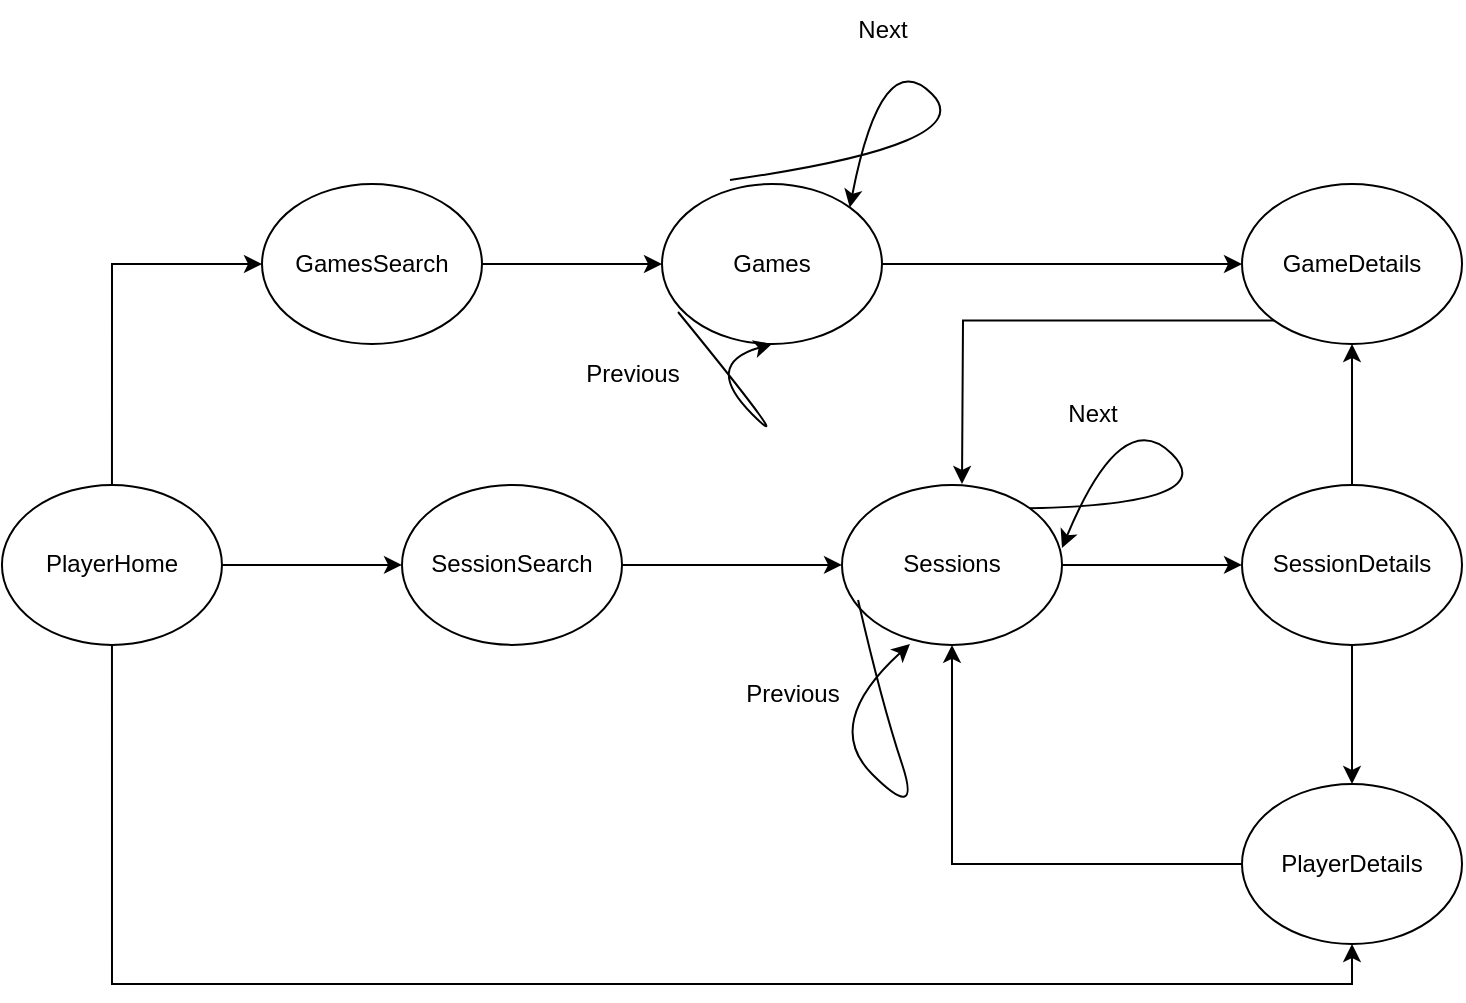 <mxfile version="24.2.3" type="device">
  <diagram name="Página-1" id="NKFgEqGkxe1qv2dZLXt7">
    <mxGraphModel dx="932" dy="818" grid="1" gridSize="10" guides="1" tooltips="1" connect="1" arrows="1" fold="1" page="1" pageScale="1" pageWidth="827" pageHeight="1169" math="0" shadow="0">
      <root>
        <mxCell id="0" />
        <mxCell id="1" parent="0" />
        <mxCell id="ochfXIyHOkyKtOQnSNJS-15" style="edgeStyle=orthogonalEdgeStyle;rounded=0;orthogonalLoop=1;jettySize=auto;html=1;exitX=0.5;exitY=0;exitDx=0;exitDy=0;entryX=0;entryY=0.5;entryDx=0;entryDy=0;" edge="1" parent="1" source="ochfXIyHOkyKtOQnSNJS-1" target="ochfXIyHOkyKtOQnSNJS-2">
          <mxGeometry relative="1" as="geometry" />
        </mxCell>
        <mxCell id="ochfXIyHOkyKtOQnSNJS-16" style="edgeStyle=orthogonalEdgeStyle;rounded=0;orthogonalLoop=1;jettySize=auto;html=1;exitX=1;exitY=0.5;exitDx=0;exitDy=0;entryX=0;entryY=0.5;entryDx=0;entryDy=0;" edge="1" parent="1" source="ochfXIyHOkyKtOQnSNJS-1" target="ochfXIyHOkyKtOQnSNJS-3">
          <mxGeometry relative="1" as="geometry" />
        </mxCell>
        <mxCell id="ochfXIyHOkyKtOQnSNJS-17" style="edgeStyle=orthogonalEdgeStyle;rounded=0;orthogonalLoop=1;jettySize=auto;html=1;exitX=0.5;exitY=1;exitDx=0;exitDy=0;entryX=0.5;entryY=1;entryDx=0;entryDy=0;" edge="1" parent="1" source="ochfXIyHOkyKtOQnSNJS-1" target="ochfXIyHOkyKtOQnSNJS-6">
          <mxGeometry relative="1" as="geometry" />
        </mxCell>
        <mxCell id="ochfXIyHOkyKtOQnSNJS-1" value="PlayerHome" style="ellipse;whiteSpace=wrap;html=1;rotation=0;" vertex="1" parent="1">
          <mxGeometry x="69.98" y="340.44" width="110" height="80" as="geometry" />
        </mxCell>
        <mxCell id="ochfXIyHOkyKtOQnSNJS-32" style="edgeStyle=orthogonalEdgeStyle;rounded=0;orthogonalLoop=1;jettySize=auto;html=1;exitX=1;exitY=0.5;exitDx=0;exitDy=0;" edge="1" parent="1" source="ochfXIyHOkyKtOQnSNJS-2" target="ochfXIyHOkyKtOQnSNJS-28">
          <mxGeometry relative="1" as="geometry" />
        </mxCell>
        <mxCell id="ochfXIyHOkyKtOQnSNJS-2" value="GamesSearch" style="ellipse;whiteSpace=wrap;html=1;rotation=0;" vertex="1" parent="1">
          <mxGeometry x="200" y="190" width="110" height="80" as="geometry" />
        </mxCell>
        <mxCell id="ochfXIyHOkyKtOQnSNJS-18" style="edgeStyle=orthogonalEdgeStyle;rounded=0;orthogonalLoop=1;jettySize=auto;html=1;exitX=1;exitY=0.5;exitDx=0;exitDy=0;entryX=0;entryY=0.5;entryDx=0;entryDy=0;" edge="1" parent="1" source="ochfXIyHOkyKtOQnSNJS-3" target="ochfXIyHOkyKtOQnSNJS-4">
          <mxGeometry relative="1" as="geometry" />
        </mxCell>
        <mxCell id="ochfXIyHOkyKtOQnSNJS-3" value="SessionSearch" style="ellipse;whiteSpace=wrap;html=1;rotation=0;" vertex="1" parent="1">
          <mxGeometry x="270" y="340.44" width="110" height="80" as="geometry" />
        </mxCell>
        <mxCell id="ochfXIyHOkyKtOQnSNJS-10" style="edgeStyle=orthogonalEdgeStyle;rounded=0;orthogonalLoop=1;jettySize=auto;html=1;exitX=1;exitY=0.5;exitDx=0;exitDy=0;entryX=0;entryY=0.5;entryDx=0;entryDy=0;" edge="1" parent="1" source="ochfXIyHOkyKtOQnSNJS-4" target="ochfXIyHOkyKtOQnSNJS-5">
          <mxGeometry relative="1" as="geometry" />
        </mxCell>
        <mxCell id="ochfXIyHOkyKtOQnSNJS-4" value="Sessions" style="ellipse;whiteSpace=wrap;html=1;rotation=0;" vertex="1" parent="1">
          <mxGeometry x="490" y="340.44" width="110" height="80" as="geometry" />
        </mxCell>
        <mxCell id="ochfXIyHOkyKtOQnSNJS-8" style="edgeStyle=orthogonalEdgeStyle;rounded=0;orthogonalLoop=1;jettySize=auto;html=1;exitX=0.5;exitY=0;exitDx=0;exitDy=0;entryX=0.5;entryY=1;entryDx=0;entryDy=0;" edge="1" parent="1" source="ochfXIyHOkyKtOQnSNJS-5" target="ochfXIyHOkyKtOQnSNJS-7">
          <mxGeometry relative="1" as="geometry" />
        </mxCell>
        <mxCell id="ochfXIyHOkyKtOQnSNJS-9" style="edgeStyle=orthogonalEdgeStyle;rounded=0;orthogonalLoop=1;jettySize=auto;html=1;exitX=0.5;exitY=1;exitDx=0;exitDy=0;entryX=0.5;entryY=0;entryDx=0;entryDy=0;" edge="1" parent="1" source="ochfXIyHOkyKtOQnSNJS-5" target="ochfXIyHOkyKtOQnSNJS-6">
          <mxGeometry relative="1" as="geometry" />
        </mxCell>
        <mxCell id="ochfXIyHOkyKtOQnSNJS-5" value="SessionDetails" style="ellipse;whiteSpace=wrap;html=1;rotation=0;" vertex="1" parent="1">
          <mxGeometry x="690" y="340.44" width="110" height="80" as="geometry" />
        </mxCell>
        <mxCell id="ochfXIyHOkyKtOQnSNJS-11" style="edgeStyle=orthogonalEdgeStyle;rounded=0;orthogonalLoop=1;jettySize=auto;html=1;exitX=0;exitY=0.5;exitDx=0;exitDy=0;entryX=0.5;entryY=1;entryDx=0;entryDy=0;" edge="1" parent="1" source="ochfXIyHOkyKtOQnSNJS-6" target="ochfXIyHOkyKtOQnSNJS-4">
          <mxGeometry relative="1" as="geometry" />
        </mxCell>
        <mxCell id="ochfXIyHOkyKtOQnSNJS-6" value="PlayerDetails" style="ellipse;whiteSpace=wrap;html=1;rotation=0;" vertex="1" parent="1">
          <mxGeometry x="690" y="490" width="110" height="80" as="geometry" />
        </mxCell>
        <mxCell id="ochfXIyHOkyKtOQnSNJS-12" style="edgeStyle=orthogonalEdgeStyle;rounded=0;orthogonalLoop=1;jettySize=auto;html=1;exitX=0;exitY=1;exitDx=0;exitDy=0;" edge="1" parent="1" source="ochfXIyHOkyKtOQnSNJS-7">
          <mxGeometry relative="1" as="geometry">
            <mxPoint x="550" y="340" as="targetPoint" />
          </mxGeometry>
        </mxCell>
        <mxCell id="ochfXIyHOkyKtOQnSNJS-7" value="GameDetails" style="ellipse;whiteSpace=wrap;html=1;rotation=0;" vertex="1" parent="1">
          <mxGeometry x="690" y="190" width="110" height="80" as="geometry" />
        </mxCell>
        <mxCell id="ochfXIyHOkyKtOQnSNJS-20" value="Previous" style="text;html=1;align=center;verticalAlign=middle;resizable=0;points=[];autosize=1;strokeColor=none;fillColor=none;" vertex="1" parent="1">
          <mxGeometry x="430" y="430" width="70" height="30" as="geometry" />
        </mxCell>
        <mxCell id="ochfXIyHOkyKtOQnSNJS-22" value="" style="curved=1;endArrow=classic;html=1;rounded=0;exitX=1;exitY=0;exitDx=0;exitDy=0;entryX=1;entryY=0.394;entryDx=0;entryDy=0;entryPerimeter=0;" edge="1" parent="1" source="ochfXIyHOkyKtOQnSNJS-4" target="ochfXIyHOkyKtOQnSNJS-4">
          <mxGeometry width="50" height="50" relative="1" as="geometry">
            <mxPoint x="630" y="350" as="sourcePoint" />
            <mxPoint x="680" y="300" as="targetPoint" />
            <Array as="points">
              <mxPoint x="680" y="350" />
              <mxPoint x="630" y="300" />
            </Array>
          </mxGeometry>
        </mxCell>
        <mxCell id="ochfXIyHOkyKtOQnSNJS-23" value="Next" style="text;html=1;align=center;verticalAlign=middle;resizable=0;points=[];autosize=1;strokeColor=none;fillColor=none;" vertex="1" parent="1">
          <mxGeometry x="590" y="290" width="50" height="30" as="geometry" />
        </mxCell>
        <mxCell id="ochfXIyHOkyKtOQnSNJS-24" value="" style="curved=1;endArrow=classic;html=1;rounded=0;exitX=0.073;exitY=0.719;exitDx=0;exitDy=0;exitPerimeter=0;entryX=0.309;entryY=0.994;entryDx=0;entryDy=0;entryPerimeter=0;" edge="1" parent="1" source="ochfXIyHOkyKtOQnSNJS-4" target="ochfXIyHOkyKtOQnSNJS-4">
          <mxGeometry width="50" height="50" relative="1" as="geometry">
            <mxPoint x="480" y="510" as="sourcePoint" />
            <mxPoint x="530" y="460" as="targetPoint" />
            <Array as="points">
              <mxPoint x="510" y="450" />
              <mxPoint x="530" y="510" />
              <mxPoint x="480" y="460" />
            </Array>
          </mxGeometry>
        </mxCell>
        <mxCell id="ochfXIyHOkyKtOQnSNJS-27" value="" style="curved=1;endArrow=classic;html=1;rounded=0;exitX=0.309;exitY=-0.025;exitDx=0;exitDy=0;exitPerimeter=0;entryX=1;entryY=0;entryDx=0;entryDy=0;" edge="1" parent="1" source="ochfXIyHOkyKtOQnSNJS-28" target="ochfXIyHOkyKtOQnSNJS-28">
          <mxGeometry width="50" height="50" relative="1" as="geometry">
            <mxPoint x="510" y="170" as="sourcePoint" />
            <mxPoint x="560" y="120" as="targetPoint" />
            <Array as="points">
              <mxPoint x="560" y="170" />
              <mxPoint x="510" y="120" />
            </Array>
          </mxGeometry>
        </mxCell>
        <mxCell id="ochfXIyHOkyKtOQnSNJS-33" style="edgeStyle=orthogonalEdgeStyle;rounded=0;orthogonalLoop=1;jettySize=auto;html=1;exitX=1;exitY=0.5;exitDx=0;exitDy=0;entryX=0;entryY=0.5;entryDx=0;entryDy=0;" edge="1" parent="1" source="ochfXIyHOkyKtOQnSNJS-28" target="ochfXIyHOkyKtOQnSNJS-7">
          <mxGeometry relative="1" as="geometry" />
        </mxCell>
        <mxCell id="ochfXIyHOkyKtOQnSNJS-28" value="Games" style="ellipse;whiteSpace=wrap;html=1;rotation=0;" vertex="1" parent="1">
          <mxGeometry x="400" y="190" width="110" height="80" as="geometry" />
        </mxCell>
        <mxCell id="ochfXIyHOkyKtOQnSNJS-29" value="Next" style="text;html=1;align=center;verticalAlign=middle;resizable=0;points=[];autosize=1;strokeColor=none;fillColor=none;" vertex="1" parent="1">
          <mxGeometry x="485" y="98" width="50" height="30" as="geometry" />
        </mxCell>
        <mxCell id="ochfXIyHOkyKtOQnSNJS-30" value="" style="curved=1;endArrow=classic;html=1;rounded=0;exitX=0.073;exitY=0.8;exitDx=0;exitDy=0;exitPerimeter=0;entryX=0.5;entryY=1;entryDx=0;entryDy=0;" edge="1" parent="1" source="ochfXIyHOkyKtOQnSNJS-28" target="ochfXIyHOkyKtOQnSNJS-28">
          <mxGeometry width="50" height="50" relative="1" as="geometry">
            <mxPoint x="420" y="330" as="sourcePoint" />
            <mxPoint x="470" y="280" as="targetPoint" />
            <Array as="points">
              <mxPoint x="470" y="330" />
              <mxPoint x="420" y="280" />
            </Array>
          </mxGeometry>
        </mxCell>
        <mxCell id="ochfXIyHOkyKtOQnSNJS-31" value="Previous" style="text;html=1;align=center;verticalAlign=middle;resizable=0;points=[];autosize=1;strokeColor=none;fillColor=none;" vertex="1" parent="1">
          <mxGeometry x="350" y="270" width="70" height="30" as="geometry" />
        </mxCell>
      </root>
    </mxGraphModel>
  </diagram>
</mxfile>
